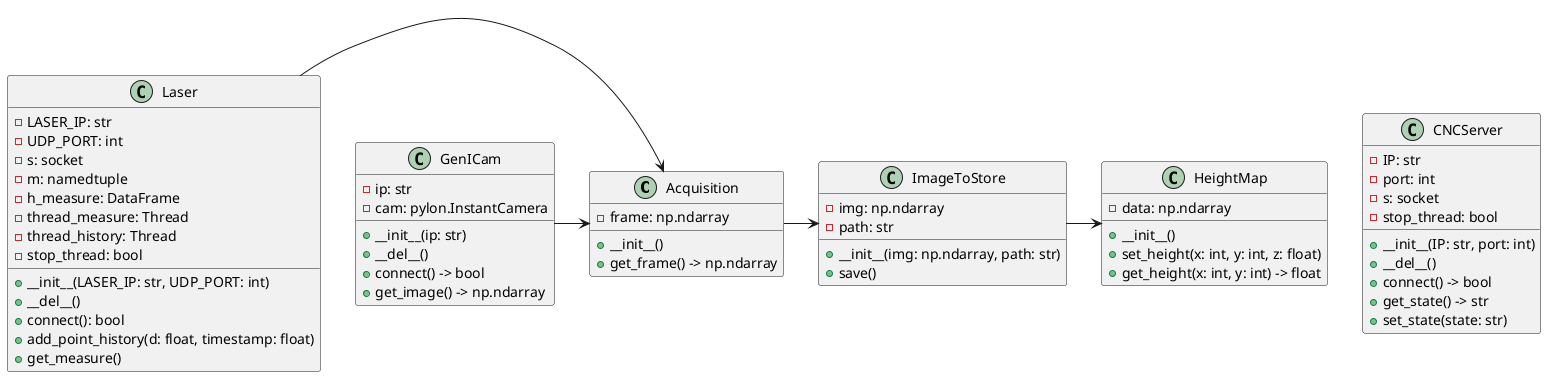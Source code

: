 @startuml

class Acquisition {
    - frame: np.ndarray
    + __init__()
    + get_frame() -> np.ndarray
}

class Laser {
    - LASER_IP: str
    - UDP_PORT: int
    - s: socket
    - m: namedtuple
    - h_measure: DataFrame
    - thread_measure: Thread
    - thread_history: Thread
    - stop_thread: bool
    + __init__(LASER_IP: str, UDP_PORT: int)
    + __del__()
    + connect(): bool
    + add_point_history(d: float, timestamp: float)
    + get_measure()
}

class GenICam {
    - ip: str
    - cam: pylon.InstantCamera
    + __init__(ip: str)
    + __del__()
    + connect() -> bool
    + get_image() -> np.ndarray
}

class CNCServer {
    - IP: str
    - port: int
    - s: socket
    - stop_thread: bool
    + __init__(IP: str, port: int)
    + __del__()
    + connect() -> bool
    + get_state() -> str
    + set_state(state: str)
}

class ImageToStore {
    - img: np.ndarray
    - path: str
    + __init__(img: np.ndarray, path: str)
    + save()
}

class HeightMap {
    - data: np.ndarray
    + __init__()
    + set_height(x: int, y: int, z: float)
    + get_height(x: int, y: int) -> float
}

Acquisition -> ImageToStore
ImageToStore -> HeightMap
Laser -> Acquisition
GenICam -> Acquisition

@enduml
